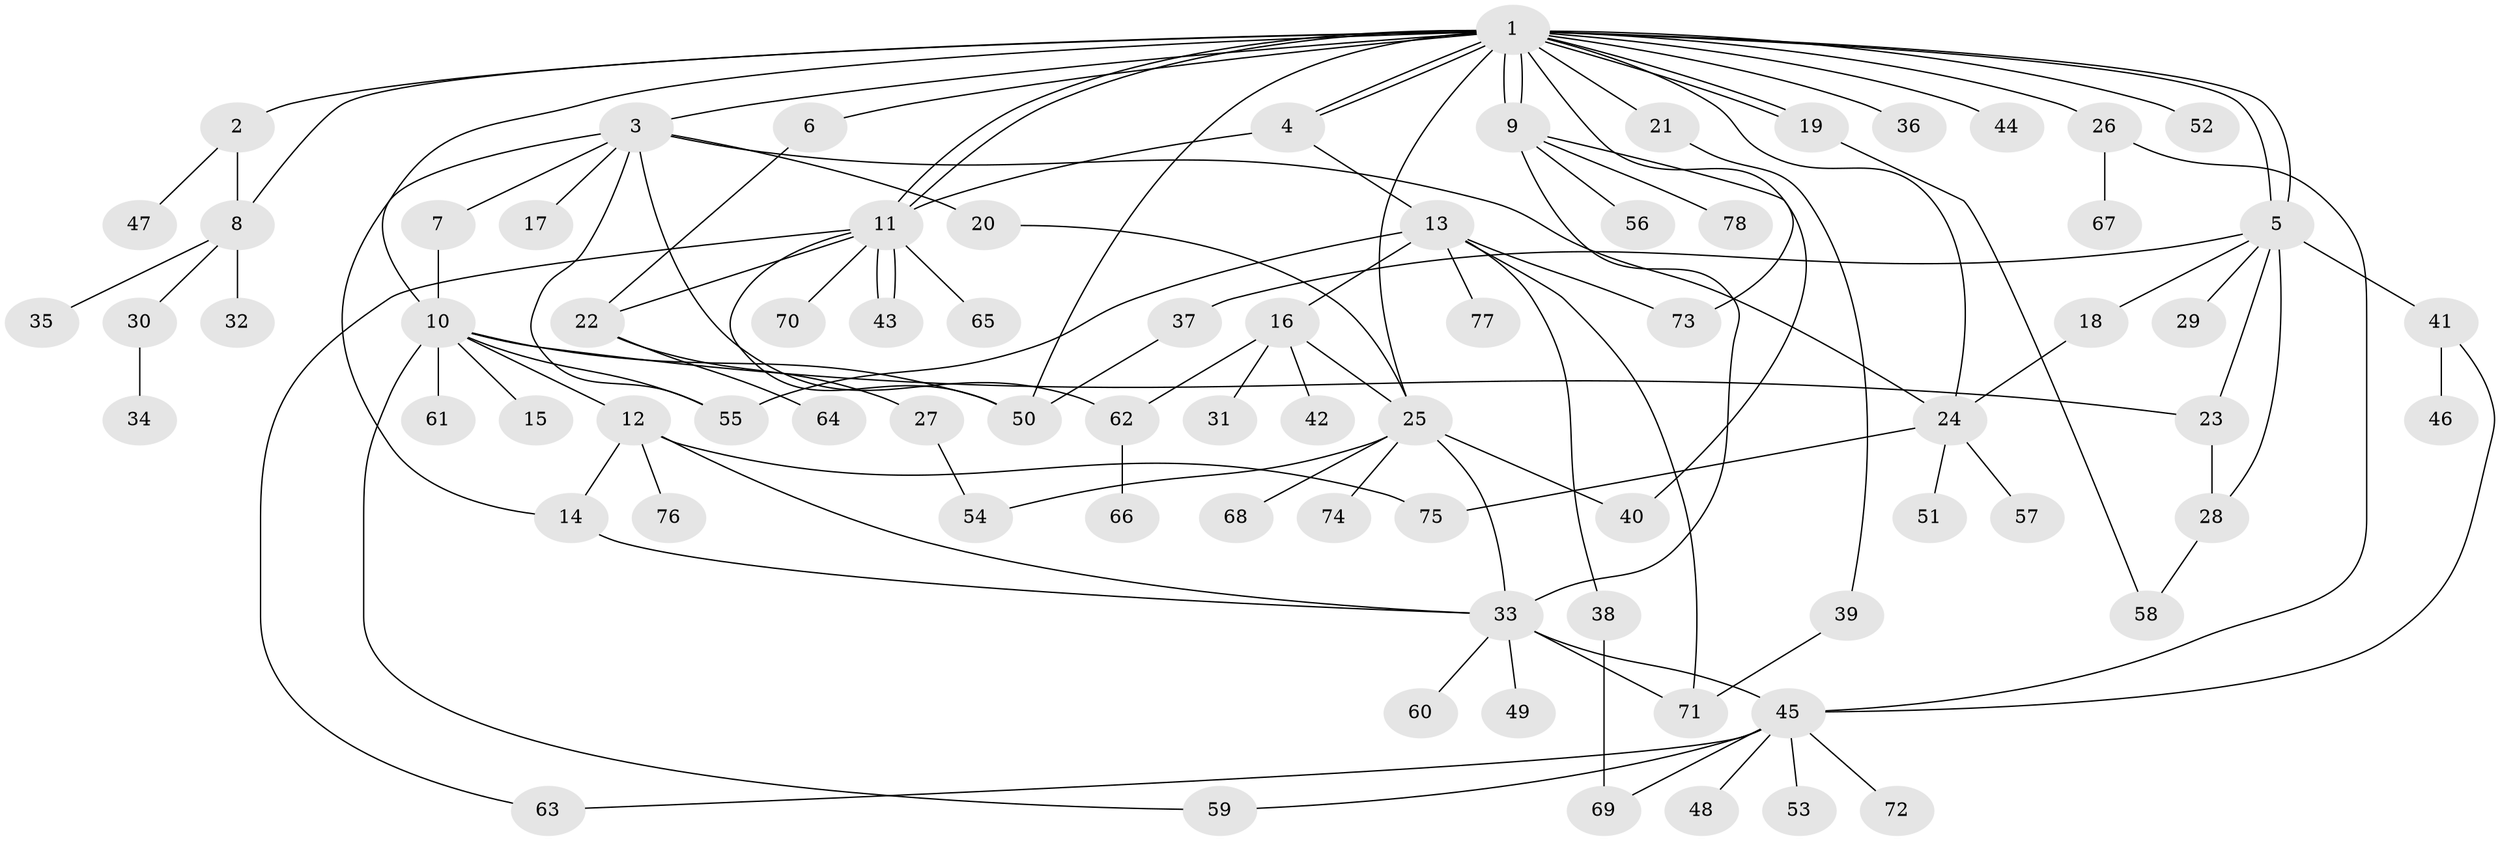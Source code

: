 // Generated by graph-tools (version 1.1) at 2025/01/03/09/25 03:01:49]
// undirected, 78 vertices, 115 edges
graph export_dot {
graph [start="1"]
  node [color=gray90,style=filled];
  1;
  2;
  3;
  4;
  5;
  6;
  7;
  8;
  9;
  10;
  11;
  12;
  13;
  14;
  15;
  16;
  17;
  18;
  19;
  20;
  21;
  22;
  23;
  24;
  25;
  26;
  27;
  28;
  29;
  30;
  31;
  32;
  33;
  34;
  35;
  36;
  37;
  38;
  39;
  40;
  41;
  42;
  43;
  44;
  45;
  46;
  47;
  48;
  49;
  50;
  51;
  52;
  53;
  54;
  55;
  56;
  57;
  58;
  59;
  60;
  61;
  62;
  63;
  64;
  65;
  66;
  67;
  68;
  69;
  70;
  71;
  72;
  73;
  74;
  75;
  76;
  77;
  78;
  1 -- 2;
  1 -- 3;
  1 -- 4;
  1 -- 4;
  1 -- 5;
  1 -- 5;
  1 -- 6;
  1 -- 8;
  1 -- 9;
  1 -- 9;
  1 -- 10;
  1 -- 11;
  1 -- 11;
  1 -- 19;
  1 -- 19;
  1 -- 21;
  1 -- 24;
  1 -- 25;
  1 -- 26;
  1 -- 36;
  1 -- 44;
  1 -- 50;
  1 -- 52;
  1 -- 73;
  2 -- 8;
  2 -- 47;
  3 -- 7;
  3 -- 14;
  3 -- 17;
  3 -- 20;
  3 -- 24;
  3 -- 55;
  3 -- 62;
  4 -- 11;
  4 -- 13;
  5 -- 18;
  5 -- 23;
  5 -- 28;
  5 -- 29;
  5 -- 37;
  5 -- 41;
  6 -- 22;
  7 -- 10;
  8 -- 30;
  8 -- 32;
  8 -- 35;
  9 -- 33;
  9 -- 40;
  9 -- 56;
  9 -- 78;
  10 -- 12;
  10 -- 15;
  10 -- 23;
  10 -- 50;
  10 -- 55;
  10 -- 59;
  10 -- 61;
  11 -- 22;
  11 -- 43;
  11 -- 43;
  11 -- 50;
  11 -- 63;
  11 -- 65;
  11 -- 70;
  12 -- 14;
  12 -- 33;
  12 -- 75;
  12 -- 76;
  13 -- 16;
  13 -- 38;
  13 -- 55;
  13 -- 71;
  13 -- 73;
  13 -- 77;
  14 -- 33;
  16 -- 25;
  16 -- 31;
  16 -- 42;
  16 -- 62;
  18 -- 24;
  19 -- 58;
  20 -- 25;
  21 -- 39;
  22 -- 27;
  22 -- 64;
  23 -- 28;
  24 -- 51;
  24 -- 57;
  24 -- 75;
  25 -- 33;
  25 -- 40;
  25 -- 54;
  25 -- 68;
  25 -- 74;
  26 -- 45;
  26 -- 67;
  27 -- 54;
  28 -- 58;
  30 -- 34;
  33 -- 45;
  33 -- 49;
  33 -- 60;
  33 -- 71;
  37 -- 50;
  38 -- 69;
  39 -- 71;
  41 -- 45;
  41 -- 46;
  45 -- 48;
  45 -- 53;
  45 -- 59;
  45 -- 63;
  45 -- 69;
  45 -- 72;
  62 -- 66;
}
